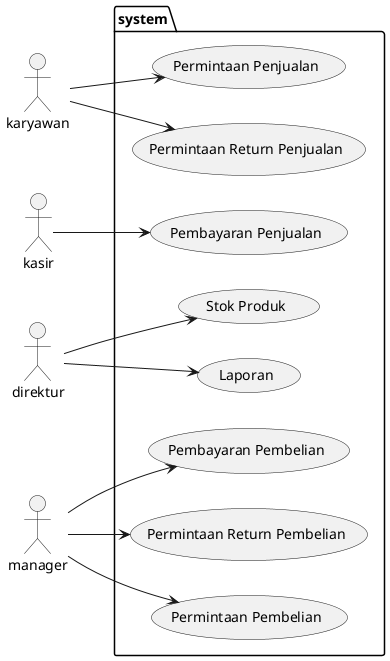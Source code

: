 @startuml
left to right direction

actor karyawan as kk
actor kasir as k
actor direktur as dr
actor manager as ma

package system {
    usecase "Laporan" as lp
    usecase "Stok Produk" as sp
    usecase "Permintaan Pembelian" as ppem
    usecase "Pembayaran Pembelian" as pbpem
    usecase "Permintaan Return Pembelian" as prpem
    usecase "Permintaan Penjualan" as ppen
    usecase "Pembayaran Penjualan" as pbpen
    usecase "Permintaan Return Penjualan" as prpen
}

dr --> lp
dr --> sp
ma --> pbpem
ma --> ppem
ma --> prpem
kk --> ppen
kk --> prpen
k --> pbpen


@enduml